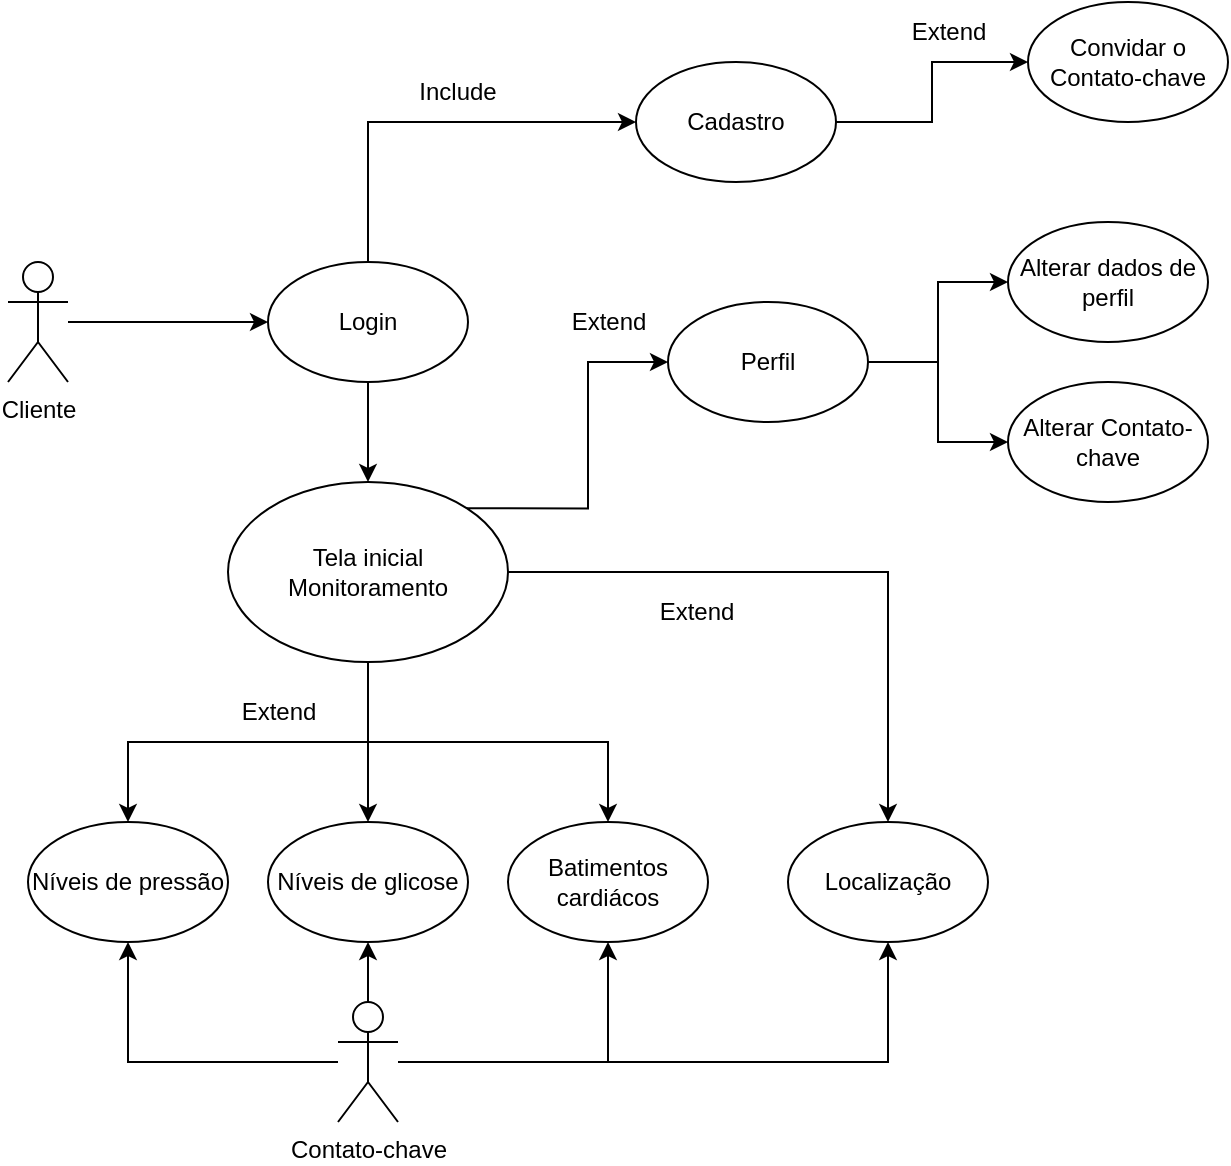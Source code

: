 <mxfile version="22.1.0" type="google">
  <diagram name="Página-1" id="87kvsqHUsNuHVogtjfYa">
    <mxGraphModel grid="1" page="1" gridSize="10" guides="1" tooltips="1" connect="1" arrows="1" fold="1" pageScale="1" pageWidth="827" pageHeight="1169" math="0" shadow="0">
      <root>
        <mxCell id="0" />
        <mxCell id="1" parent="0" />
        <mxCell id="93ucL-skFWYHC3C9mxmA-19" style="edgeStyle=orthogonalEdgeStyle;rounded=0;orthogonalLoop=1;jettySize=auto;html=1;entryX=0;entryY=0.5;entryDx=0;entryDy=0;" edge="1" parent="1" source="KiqSKJ4cAUJrumXZk9j3-1" target="KiqSKJ4cAUJrumXZk9j3-6">
          <mxGeometry relative="1" as="geometry" />
        </mxCell>
        <mxCell id="KiqSKJ4cAUJrumXZk9j3-1" value="Cliente" style="shape=umlActor;verticalLabelPosition=bottom;verticalAlign=top;html=1;outlineConnect=0;" vertex="1" parent="1">
          <mxGeometry x="100" y="150" width="30" height="60" as="geometry" />
        </mxCell>
        <mxCell id="93ucL-skFWYHC3C9mxmA-20" style="edgeStyle=orthogonalEdgeStyle;rounded=0;orthogonalLoop=1;jettySize=auto;html=1;" edge="1" parent="1" source="KiqSKJ4cAUJrumXZk9j3-2" target="93ucL-skFWYHC3C9mxmA-8">
          <mxGeometry relative="1" as="geometry">
            <mxPoint x="240" y="250" as="targetPoint" />
          </mxGeometry>
        </mxCell>
        <mxCell id="93ucL-skFWYHC3C9mxmA-22" style="edgeStyle=orthogonalEdgeStyle;rounded=0;orthogonalLoop=1;jettySize=auto;html=1;entryX=0.5;entryY=1;entryDx=0;entryDy=0;" edge="1" parent="1" source="KiqSKJ4cAUJrumXZk9j3-2" target="93ucL-skFWYHC3C9mxmA-3">
          <mxGeometry relative="1" as="geometry" />
        </mxCell>
        <mxCell id="93ucL-skFWYHC3C9mxmA-23" style="edgeStyle=orthogonalEdgeStyle;rounded=0;orthogonalLoop=1;jettySize=auto;html=1;entryX=0.5;entryY=1;entryDx=0;entryDy=0;" edge="1" parent="1" source="KiqSKJ4cAUJrumXZk9j3-2" target="93ucL-skFWYHC3C9mxmA-7">
          <mxGeometry relative="1" as="geometry" />
        </mxCell>
        <mxCell id="93ucL-skFWYHC3C9mxmA-25" style="edgeStyle=orthogonalEdgeStyle;rounded=0;orthogonalLoop=1;jettySize=auto;html=1;entryX=0.5;entryY=1;entryDx=0;entryDy=0;" edge="1" parent="1" source="KiqSKJ4cAUJrumXZk9j3-2" target="93ucL-skFWYHC3C9mxmA-24">
          <mxGeometry relative="1" as="geometry" />
        </mxCell>
        <mxCell id="KiqSKJ4cAUJrumXZk9j3-2" value="Contato-chave" style="shape=umlActor;verticalLabelPosition=bottom;verticalAlign=top;html=1;outlineConnect=0;" vertex="1" parent="1">
          <mxGeometry x="265" y="520" width="30" height="60" as="geometry" />
        </mxCell>
        <mxCell id="93ucL-skFWYHC3C9mxmA-11" value="" style="edgeStyle=orthogonalEdgeStyle;rounded=0;orthogonalLoop=1;jettySize=auto;html=1;" edge="1" parent="1" source="KiqSKJ4cAUJrumXZk9j3-4" target="93ucL-skFWYHC3C9mxmA-10">
          <mxGeometry relative="1" as="geometry" />
        </mxCell>
        <mxCell id="KiqSKJ4cAUJrumXZk9j3-4" value="Cadastro" style="ellipse;whiteSpace=wrap;html=1;" vertex="1" parent="1">
          <mxGeometry x="414" y="50" width="100" height="60" as="geometry" />
        </mxCell>
        <mxCell id="KiqSKJ4cAUJrumXZk9j3-8" style="edgeStyle=orthogonalEdgeStyle;rounded=0;orthogonalLoop=1;jettySize=auto;html=1;entryX=0;entryY=0.5;entryDx=0;entryDy=0;" edge="1" parent="1" source="KiqSKJ4cAUJrumXZk9j3-6" target="KiqSKJ4cAUJrumXZk9j3-4">
          <mxGeometry relative="1" as="geometry">
            <Array as="points">
              <mxPoint x="280" y="80" />
            </Array>
          </mxGeometry>
        </mxCell>
        <mxCell id="93ucL-skFWYHC3C9mxmA-2" value="" style="edgeStyle=orthogonalEdgeStyle;rounded=0;orthogonalLoop=1;jettySize=auto;html=1;" edge="1" parent="1" source="KiqSKJ4cAUJrumXZk9j3-6" target="93ucL-skFWYHC3C9mxmA-1">
          <mxGeometry relative="1" as="geometry" />
        </mxCell>
        <mxCell id="KiqSKJ4cAUJrumXZk9j3-6" value="Login" style="ellipse;whiteSpace=wrap;html=1;" vertex="1" parent="1">
          <mxGeometry x="230" y="150" width="100" height="60" as="geometry" />
        </mxCell>
        <mxCell id="93ucL-skFWYHC3C9mxmA-4" value="" style="edgeStyle=orthogonalEdgeStyle;rounded=0;orthogonalLoop=1;jettySize=auto;html=1;" edge="1" parent="1" source="93ucL-skFWYHC3C9mxmA-1" target="93ucL-skFWYHC3C9mxmA-3">
          <mxGeometry relative="1" as="geometry" />
        </mxCell>
        <mxCell id="93ucL-skFWYHC3C9mxmA-5" style="edgeStyle=orthogonalEdgeStyle;rounded=0;orthogonalLoop=1;jettySize=auto;html=1;entryX=0.5;entryY=0;entryDx=0;entryDy=0;" edge="1" parent="1" source="93ucL-skFWYHC3C9mxmA-1" target="93ucL-skFWYHC3C9mxmA-7">
          <mxGeometry relative="1" as="geometry">
            <mxPoint x="380" y="420" as="targetPoint" />
          </mxGeometry>
        </mxCell>
        <mxCell id="93ucL-skFWYHC3C9mxmA-9" value="" style="edgeStyle=orthogonalEdgeStyle;rounded=0;orthogonalLoop=1;jettySize=auto;html=1;entryX=0.5;entryY=0;entryDx=0;entryDy=0;" edge="1" parent="1" source="93ucL-skFWYHC3C9mxmA-1" target="93ucL-skFWYHC3C9mxmA-8">
          <mxGeometry relative="1" as="geometry" />
        </mxCell>
        <mxCell id="93ucL-skFWYHC3C9mxmA-14" style="edgeStyle=orthogonalEdgeStyle;rounded=0;orthogonalLoop=1;jettySize=auto;html=1;entryX=0;entryY=0.5;entryDx=0;entryDy=0;exitX=1;exitY=0;exitDx=0;exitDy=0;" edge="1" parent="1" source="93ucL-skFWYHC3C9mxmA-1" target="93ucL-skFWYHC3C9mxmA-12">
          <mxGeometry relative="1" as="geometry">
            <mxPoint x="280" y="260" as="sourcePoint" />
            <Array as="points">
              <mxPoint x="390" y="273" />
              <mxPoint x="390" y="200" />
            </Array>
          </mxGeometry>
        </mxCell>
        <mxCell id="93ucL-skFWYHC3C9mxmA-26" style="edgeStyle=orthogonalEdgeStyle;rounded=0;orthogonalLoop=1;jettySize=auto;html=1;entryX=0.5;entryY=0;entryDx=0;entryDy=0;" edge="1" parent="1" source="93ucL-skFWYHC3C9mxmA-1" target="93ucL-skFWYHC3C9mxmA-24">
          <mxGeometry relative="1" as="geometry" />
        </mxCell>
        <mxCell id="93ucL-skFWYHC3C9mxmA-1" value="Tela inicial&lt;br&gt;Monitoramento" style="ellipse;whiteSpace=wrap;html=1;" vertex="1" parent="1">
          <mxGeometry x="210" y="260" width="140" height="90" as="geometry" />
        </mxCell>
        <mxCell id="93ucL-skFWYHC3C9mxmA-3" value="Níveis de glicose" style="ellipse;whiteSpace=wrap;html=1;" vertex="1" parent="1">
          <mxGeometry x="230" y="430" width="100" height="60" as="geometry" />
        </mxCell>
        <mxCell id="93ucL-skFWYHC3C9mxmA-7" value="Batimentos cardiácos" style="ellipse;whiteSpace=wrap;html=1;" vertex="1" parent="1">
          <mxGeometry x="350" y="430" width="100" height="60" as="geometry" />
        </mxCell>
        <mxCell id="93ucL-skFWYHC3C9mxmA-8" value="Níveis de pressão" style="ellipse;whiteSpace=wrap;html=1;" vertex="1" parent="1">
          <mxGeometry x="110" y="430" width="100" height="60" as="geometry" />
        </mxCell>
        <mxCell id="93ucL-skFWYHC3C9mxmA-10" value="Convidar o Contato-chave" style="ellipse;whiteSpace=wrap;html=1;" vertex="1" parent="1">
          <mxGeometry x="610" y="20" width="100" height="60" as="geometry" />
        </mxCell>
        <mxCell id="93ucL-skFWYHC3C9mxmA-16" value="" style="edgeStyle=orthogonalEdgeStyle;rounded=0;orthogonalLoop=1;jettySize=auto;html=1;" edge="1" parent="1" source="93ucL-skFWYHC3C9mxmA-12" target="93ucL-skFWYHC3C9mxmA-15">
          <mxGeometry relative="1" as="geometry" />
        </mxCell>
        <mxCell id="93ucL-skFWYHC3C9mxmA-18" style="edgeStyle=orthogonalEdgeStyle;rounded=0;orthogonalLoop=1;jettySize=auto;html=1;entryX=0;entryY=0.5;entryDx=0;entryDy=0;" edge="1" parent="1" source="93ucL-skFWYHC3C9mxmA-12" target="93ucL-skFWYHC3C9mxmA-17">
          <mxGeometry relative="1" as="geometry" />
        </mxCell>
        <mxCell id="93ucL-skFWYHC3C9mxmA-12" value="Perfil" style="ellipse;whiteSpace=wrap;html=1;" vertex="1" parent="1">
          <mxGeometry x="430" y="170" width="100" height="60" as="geometry" />
        </mxCell>
        <mxCell id="93ucL-skFWYHC3C9mxmA-15" value="Alterar dados de perfil" style="ellipse;whiteSpace=wrap;html=1;" vertex="1" parent="1">
          <mxGeometry x="600" y="130" width="100" height="60" as="geometry" />
        </mxCell>
        <mxCell id="93ucL-skFWYHC3C9mxmA-17" value="Alterar Contato-chave" style="ellipse;whiteSpace=wrap;html=1;" vertex="1" parent="1">
          <mxGeometry x="600" y="210" width="100" height="60" as="geometry" />
        </mxCell>
        <mxCell id="93ucL-skFWYHC3C9mxmA-24" value="Localização" style="ellipse;whiteSpace=wrap;html=1;" vertex="1" parent="1">
          <mxGeometry x="490" y="430" width="100" height="60" as="geometry" />
        </mxCell>
        <mxCell id="93ucL-skFWYHC3C9mxmA-28" value="Include" style="text;html=1;strokeColor=none;fillColor=none;align=center;verticalAlign=middle;whiteSpace=wrap;rounded=0;" vertex="1" parent="1">
          <mxGeometry x="295" y="50" width="60" height="30" as="geometry" />
        </mxCell>
        <mxCell id="93ucL-skFWYHC3C9mxmA-29" value="Extend" style="text;html=1;align=center;verticalAlign=middle;resizable=0;points=[];autosize=1;strokeColor=none;fillColor=none;" vertex="1" parent="1">
          <mxGeometry x="205" y="360" width="60" height="30" as="geometry" />
        </mxCell>
        <mxCell id="93ucL-skFWYHC3C9mxmA-30" value="Extend" style="text;html=1;align=center;verticalAlign=middle;resizable=0;points=[];autosize=1;strokeColor=none;fillColor=none;" vertex="1" parent="1">
          <mxGeometry x="414" y="310" width="60" height="30" as="geometry" />
        </mxCell>
        <mxCell id="93ucL-skFWYHC3C9mxmA-31" value="Extend" style="text;html=1;align=center;verticalAlign=middle;resizable=0;points=[];autosize=1;strokeColor=none;fillColor=none;" vertex="1" parent="1">
          <mxGeometry x="370" y="165" width="60" height="30" as="geometry" />
        </mxCell>
        <mxCell id="93ucL-skFWYHC3C9mxmA-32" value="Extend" style="text;html=1;align=center;verticalAlign=middle;resizable=0;points=[];autosize=1;strokeColor=none;fillColor=none;" vertex="1" parent="1">
          <mxGeometry x="540" y="20" width="60" height="30" as="geometry" />
        </mxCell>
      </root>
    </mxGraphModel>
  </diagram>
</mxfile>
